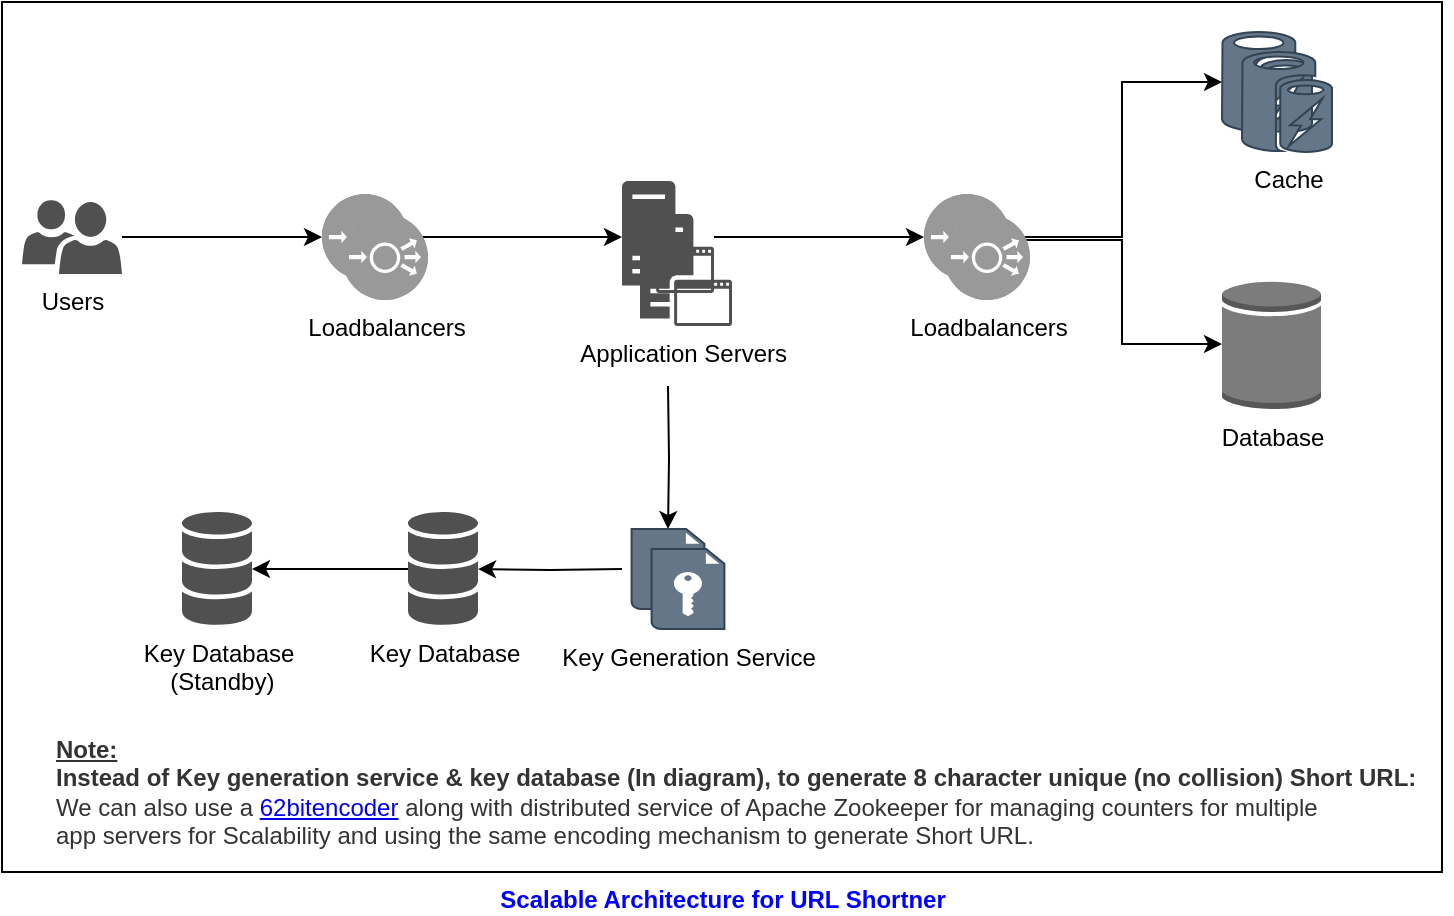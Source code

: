 <mxfile version="15.7.3" type="github">
  <diagram id="JLI9OqOzYqpo9EfrQ879" name="Page-1">
    <mxGraphModel dx="1422" dy="794" grid="1" gridSize="10" guides="1" tooltips="1" connect="1" arrows="1" fold="1" page="1" pageScale="1" pageWidth="850" pageHeight="1100" math="0" shadow="0">
      <root>
        <mxCell id="0" />
        <mxCell id="1" parent="0" />
        <mxCell id="Ob5PynbsvCS6A7_3f5DK-1" value="&lt;b&gt;&lt;font color=&quot;#0000ff&quot;&gt;Scalable Architecture for URL Shortner&lt;/font&gt;&lt;/b&gt;" style="verticalLabelPosition=bottom;verticalAlign=top;html=1;shape=mxgraph.basic.rect;fillColor2=none;strokeWidth=1;size=20;indent=5;fillColor=#FFFFFF;" parent="1" vertex="1">
          <mxGeometry x="60" y="14" width="720" height="435" as="geometry" />
        </mxCell>
        <mxCell id="Ob5PynbsvCS6A7_3f5DK-30" value="" style="edgeStyle=orthogonalEdgeStyle;rounded=0;orthogonalLoop=1;jettySize=auto;html=1;fontColor=#000000;" parent="1" target="Ob5PynbsvCS6A7_3f5DK-25" edge="1">
          <mxGeometry relative="1" as="geometry">
            <mxPoint x="370" y="297.5" as="sourcePoint" />
          </mxGeometry>
        </mxCell>
        <mxCell id="Ob5PynbsvCS6A7_3f5DK-8" value="" style="edgeStyle=orthogonalEdgeStyle;rounded=0;orthogonalLoop=1;jettySize=auto;html=1;entryX=0;entryY=0.5;entryDx=0;entryDy=0;entryPerimeter=0;" parent="1" source="Ob5PynbsvCS6A7_3f5DK-4" target="Ob5PynbsvCS6A7_3f5DK-5" edge="1">
          <mxGeometry relative="1" as="geometry" />
        </mxCell>
        <mxCell id="Ob5PynbsvCS6A7_3f5DK-4" value="Users" style="sketch=0;pointerEvents=1;shadow=0;dashed=0;html=1;strokeColor=none;labelPosition=center;verticalLabelPosition=bottom;verticalAlign=top;align=center;fillColor=#505050;shape=mxgraph.mscae.intune.user_group" parent="1" vertex="1">
          <mxGeometry x="70" y="113" width="50" height="37" as="geometry" />
        </mxCell>
        <mxCell id="Ob5PynbsvCS6A7_3f5DK-11" value="" style="edgeStyle=orthogonalEdgeStyle;rounded=0;orthogonalLoop=1;jettySize=auto;html=1;" parent="1" source="Ob5PynbsvCS6A7_3f5DK-5" target="Ob5PynbsvCS6A7_3f5DK-10" edge="1">
          <mxGeometry relative="1" as="geometry" />
        </mxCell>
        <mxCell id="Ob5PynbsvCS6A7_3f5DK-5" value="" style="fillColor=#999999;verticalLabelPosition=bottom;sketch=0;html=1;strokeColor=#ffffff;verticalAlign=top;align=center;points=[[0.145,0.145,0],[0.5,0,0],[0.855,0.145,0],[1,0.5,0],[0.855,0.855,0],[0.5,1,0],[0.145,0.855,0],[0,0.5,0]];pointerEvents=1;shape=mxgraph.cisco_safe.compositeIcon;bgIcon=ellipse;resIcon=mxgraph.cisco_safe.capability.load_balancer;" parent="1" vertex="1">
          <mxGeometry x="220" y="110" width="43" height="43" as="geometry" />
        </mxCell>
        <mxCell id="Ob5PynbsvCS6A7_3f5DK-6" value="Loadbalancers" style="fillColor=#999999;verticalLabelPosition=bottom;sketch=0;html=1;strokeColor=#ffffff;verticalAlign=top;align=center;points=[[0.145,0.145,0],[0.5,0,0],[0.855,0.145,0],[1,0.5,0],[0.855,0.855,0],[0.5,1,0],[0.145,0.855,0],[0,0.5,0]];pointerEvents=1;shape=mxgraph.cisco_safe.compositeIcon;bgIcon=ellipse;resIcon=mxgraph.cisco_safe.capability.load_balancer;" parent="1" vertex="1">
          <mxGeometry x="230" y="120" width="43" height="43" as="geometry" />
        </mxCell>
        <mxCell id="Ob5PynbsvCS6A7_3f5DK-29" value="" style="edgeStyle=orthogonalEdgeStyle;rounded=0;orthogonalLoop=1;jettySize=auto;html=1;fontColor=#000000;" parent="1" target="Ob5PynbsvCS6A7_3f5DK-17" edge="1">
          <mxGeometry relative="1" as="geometry">
            <mxPoint x="393" y="206" as="sourcePoint" />
            <mxPoint x="393" y="266" as="targetPoint" />
            <Array as="points" />
          </mxGeometry>
        </mxCell>
        <mxCell id="Ob5PynbsvCS6A7_3f5DK-36" value="" style="edgeStyle=orthogonalEdgeStyle;rounded=0;orthogonalLoop=1;jettySize=auto;html=1;fontColor=#000000;entryX=0;entryY=0.5;entryDx=0;entryDy=0;entryPerimeter=0;" parent="1" source="Ob5PynbsvCS6A7_3f5DK-10" target="Ob5PynbsvCS6A7_3f5DK-33" edge="1">
          <mxGeometry relative="1" as="geometry" />
        </mxCell>
        <mxCell id="Ob5PynbsvCS6A7_3f5DK-10" value="" style="sketch=0;pointerEvents=1;shadow=0;dashed=0;html=1;strokeColor=none;fillColor=#505050;labelPosition=center;verticalLabelPosition=bottom;verticalAlign=top;outlineConnect=0;align=center;shape=mxgraph.office.servers.application_server;" parent="1" vertex="1">
          <mxGeometry x="370" y="103.5" width="46" height="56" as="geometry" />
        </mxCell>
        <mxCell id="Ob5PynbsvCS6A7_3f5DK-12" value="Application Servers&lt;span style=&quot;white-space: pre&quot;&gt; &lt;/span&gt;" style="sketch=0;pointerEvents=1;shadow=0;dashed=0;html=1;strokeColor=none;fillColor=#505050;labelPosition=center;verticalLabelPosition=bottom;verticalAlign=top;outlineConnect=0;align=center;shape=mxgraph.office.servers.application_server;" parent="1" vertex="1">
          <mxGeometry x="379" y="120" width="46" height="56" as="geometry" />
        </mxCell>
        <mxCell id="Ob5PynbsvCS6A7_3f5DK-17" value="" style="shadow=0;dashed=0;html=1;strokeColor=#314354;fillColor=#647687;labelPosition=center;verticalLabelPosition=bottom;verticalAlign=top;align=center;outlineConnect=0;shape=mxgraph.veeam.encryption_key;fontColor=#ffffff;" parent="1" vertex="1">
          <mxGeometry x="374.8" y="277.5" width="36.4" height="40" as="geometry" />
        </mxCell>
        <mxCell id="Ob5PynbsvCS6A7_3f5DK-31" value="" style="edgeStyle=orthogonalEdgeStyle;rounded=0;orthogonalLoop=1;jettySize=auto;html=1;fontColor=#000000;" parent="1" source="Ob5PynbsvCS6A7_3f5DK-25" target="Ob5PynbsvCS6A7_3f5DK-27" edge="1">
          <mxGeometry relative="1" as="geometry" />
        </mxCell>
        <mxCell id="Ob5PynbsvCS6A7_3f5DK-25" value="Key Database" style="sketch=0;shadow=0;dashed=0;html=1;strokeColor=none;fillColor=#505050;labelPosition=center;verticalLabelPosition=bottom;verticalAlign=top;outlineConnect=0;align=center;shape=mxgraph.office.databases.database_mini_3;fontColor=#000000;" parent="1" vertex="1">
          <mxGeometry x="263" y="269" width="35" height="57" as="geometry" />
        </mxCell>
        <mxCell id="Ob5PynbsvCS6A7_3f5DK-27" value="Key Database&lt;br&gt;&amp;nbsp;(Standby)" style="sketch=0;shadow=0;dashed=0;html=1;strokeColor=none;fillColor=#505050;labelPosition=center;verticalLabelPosition=bottom;verticalAlign=top;outlineConnect=0;align=center;shape=mxgraph.office.databases.database_mini_3;fontColor=#000000;" parent="1" vertex="1">
          <mxGeometry x="150" y="269" width="35" height="57" as="geometry" />
        </mxCell>
        <mxCell id="Ob5PynbsvCS6A7_3f5DK-32" value="&lt;font color=&quot;#000000&quot;&gt;Key Generation Service&lt;/font&gt;" style="shadow=0;dashed=0;html=1;strokeColor=#314354;fillColor=#647687;labelPosition=center;verticalLabelPosition=bottom;verticalAlign=top;align=center;outlineConnect=0;shape=mxgraph.veeam.encryption_key;fontColor=#ffffff;" parent="1" vertex="1">
          <mxGeometry x="384.8" y="287.5" width="36.4" height="40" as="geometry" />
        </mxCell>
        <mxCell id="Ob5PynbsvCS6A7_3f5DK-46" value="" style="edgeStyle=orthogonalEdgeStyle;rounded=0;orthogonalLoop=1;jettySize=auto;html=1;fontColor=#000000;entryX=0;entryY=0.5;entryDx=0;entryDy=0;entryPerimeter=0;" parent="1" source="Ob5PynbsvCS6A7_3f5DK-33" target="Ob5PynbsvCS6A7_3f5DK-40" edge="1">
          <mxGeometry relative="1" as="geometry">
            <mxPoint x="625.5" y="131.5" as="targetPoint" />
            <Array as="points">
              <mxPoint x="620" y="132" />
              <mxPoint x="620" y="54" />
            </Array>
          </mxGeometry>
        </mxCell>
        <mxCell id="Ob5PynbsvCS6A7_3f5DK-33" value="" style="fillColor=#999999;verticalLabelPosition=bottom;sketch=0;html=1;strokeColor=#ffffff;verticalAlign=top;align=center;points=[[0.145,0.145,0],[0.5,0,0],[0.855,0.145,0],[1,0.5,0],[0.855,0.855,0],[0.5,1,0],[0.145,0.855,0],[0,0.5,0]];pointerEvents=1;shape=mxgraph.cisco_safe.compositeIcon;bgIcon=ellipse;resIcon=mxgraph.cisco_safe.capability.load_balancer;" parent="1" vertex="1">
          <mxGeometry x="521" y="110" width="43" height="43" as="geometry" />
        </mxCell>
        <mxCell id="Ob5PynbsvCS6A7_3f5DK-49" value="" style="edgeStyle=orthogonalEdgeStyle;rounded=0;orthogonalLoop=1;jettySize=auto;html=1;fontColor=#000000;exitX=1;exitY=0.5;exitDx=0;exitDy=0;exitPerimeter=0;" parent="1" source="Ob5PynbsvCS6A7_3f5DK-33" target="Ob5PynbsvCS6A7_3f5DK-47" edge="1">
          <mxGeometry relative="1" as="geometry">
            <mxPoint x="565" y="133" as="sourcePoint" />
            <Array as="points">
              <mxPoint x="564" y="133" />
              <mxPoint x="620" y="133" />
              <mxPoint x="620" y="185" />
            </Array>
          </mxGeometry>
        </mxCell>
        <mxCell id="Ob5PynbsvCS6A7_3f5DK-34" value="Loadbalancers" style="fillColor=#999999;verticalLabelPosition=bottom;sketch=0;html=1;strokeColor=#ffffff;verticalAlign=top;align=center;points=[[0.145,0.145,0],[0.5,0,0],[0.855,0.145,0],[1,0.5,0],[0.855,0.855,0],[0.5,1,0],[0.145,0.855,0],[0,0.5,0]];pointerEvents=1;shape=mxgraph.cisco_safe.compositeIcon;bgIcon=ellipse;resIcon=mxgraph.cisco_safe.capability.load_balancer;" parent="1" vertex="1">
          <mxGeometry x="531" y="120" width="43" height="43" as="geometry" />
        </mxCell>
        <mxCell id="Ob5PynbsvCS6A7_3f5DK-40" value="" style="verticalLabelPosition=bottom;html=1;verticalAlign=top;align=center;strokeColor=#314354;fillColor=#647687;shape=mxgraph.azure.azure_cache;fontColor=#ffffff;" parent="1" vertex="1">
          <mxGeometry x="670" y="29" width="45" height="50" as="geometry" />
        </mxCell>
        <mxCell id="Ob5PynbsvCS6A7_3f5DK-42" value="&lt;font color=&quot;#000000&quot;&gt;Cache&lt;/font&gt;" style="verticalLabelPosition=bottom;html=1;verticalAlign=top;align=center;strokeColor=#314354;fillColor=#647687;shape=mxgraph.azure.azure_cache;fontColor=#ffffff;" parent="1" vertex="1">
          <mxGeometry x="680" y="39" width="45" height="50" as="geometry" />
        </mxCell>
        <mxCell id="Ob5PynbsvCS6A7_3f5DK-47" value="Database" style="outlineConnect=0;dashed=0;verticalLabelPosition=bottom;verticalAlign=top;align=center;html=1;shape=mxgraph.aws3.generic_database;fillColor=#7D7C7C;gradientColor=none;fontColor=#000000;" parent="1" vertex="1">
          <mxGeometry x="670" y="153" width="49.5" height="64.5" as="geometry" />
        </mxCell>
        <mxCell id="Ob5PynbsvCS6A7_3f5DK-50" value="&lt;u&gt;Note:&lt;br&gt;&lt;/u&gt;Instead of Key generation service &amp;amp; key database (In diagram), to generate 8 character unique (no collision) Short URL:&lt;br&gt;&lt;span style=&quot;font-weight: normal&quot;&gt;We can also use a &lt;a href=&quot;https://github.com/AmitVerma-Learn/URLShortner/blob/69f2c6c9e258f29d3935e3fcc4cc2e6ca5548eaa/Encoder62.py&quot;&gt;62bitencoder&lt;/a&gt; along with distributed service of Apache Zookeeper for managing counters for multiple &lt;br&gt;app servers f&lt;/span&gt;&lt;span style=&quot;font-weight: normal&quot;&gt;or Scalability and using the same encoding mechanism to generate Short URL.&amp;nbsp;&lt;br&gt;&lt;/span&gt;" style="text;html=1;resizable=0;autosize=1;align=left;verticalAlign=middle;points=[];fillColor=none;strokeColor=none;rounded=0;fontColor=#333333;fontStyle=1" parent="1" vertex="1">
          <mxGeometry x="85" y="379" width="700" height="60" as="geometry" />
        </mxCell>
      </root>
    </mxGraphModel>
  </diagram>
</mxfile>
